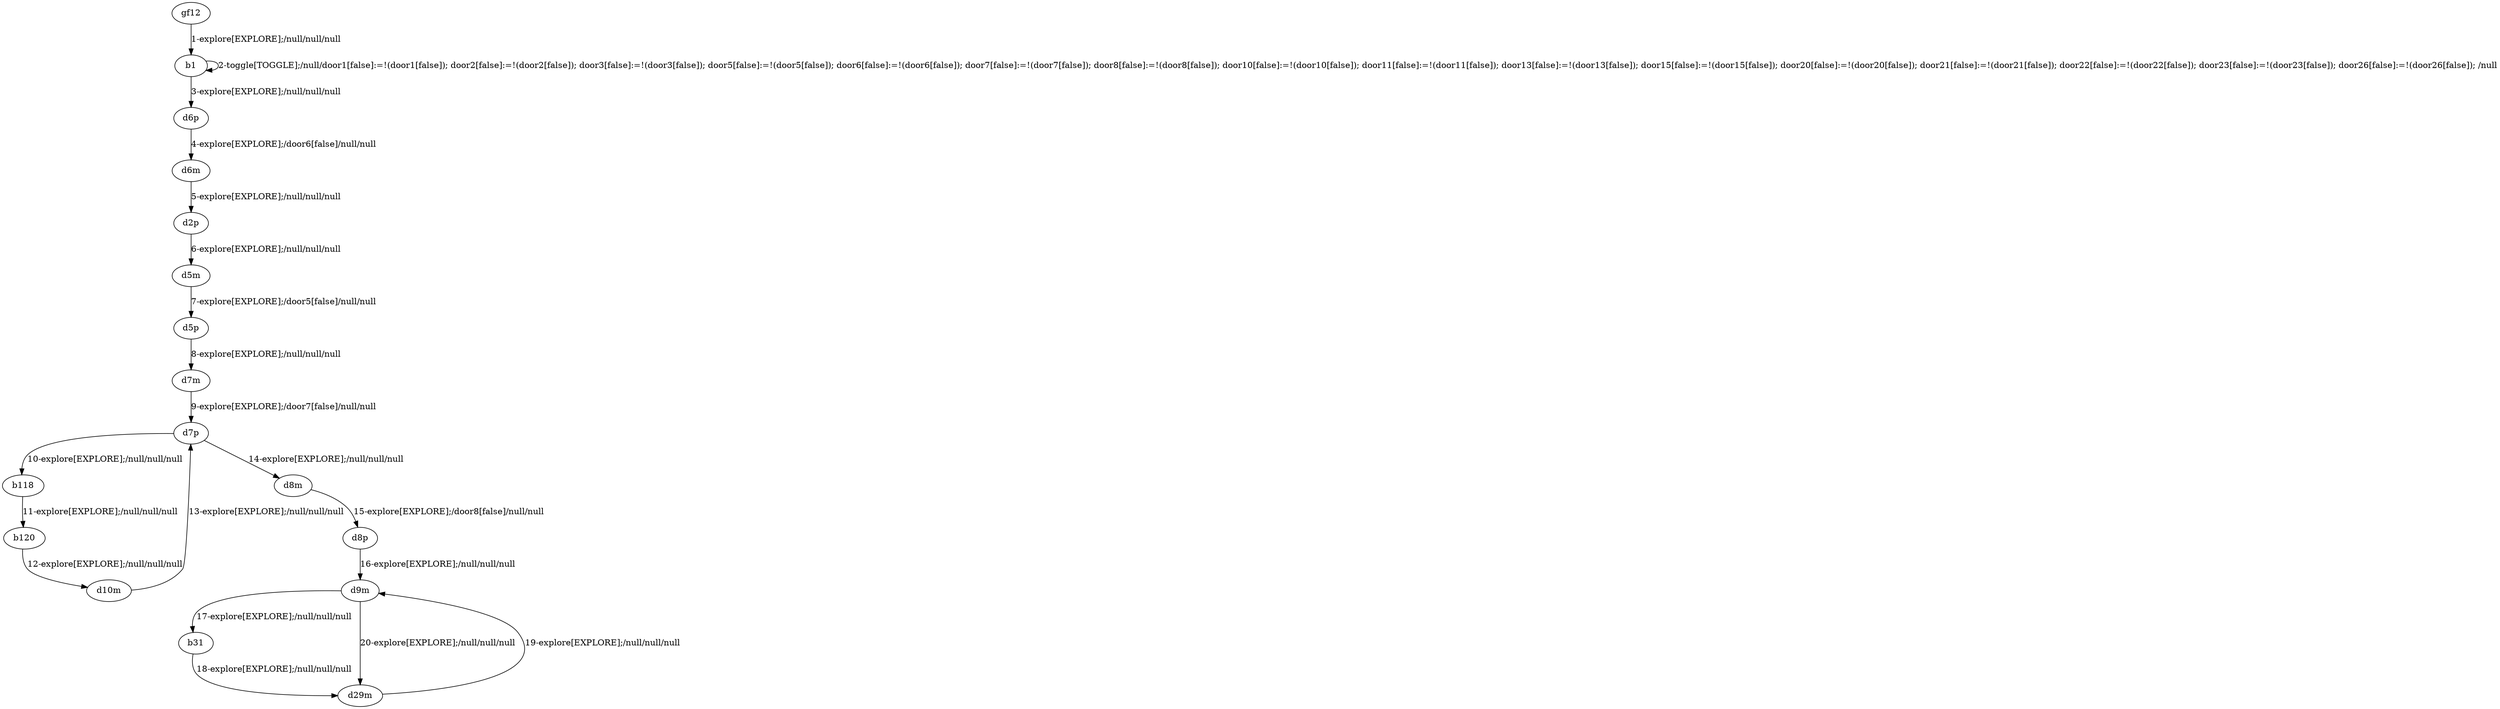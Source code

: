 # Total number of goals covered by this test: 1
# b118 --> b120

digraph g {
"gf12" -> "b1" [label = "1-explore[EXPLORE];/null/null/null"];
"b1" -> "b1" [label = "2-toggle[TOGGLE];/null/door1[false]:=!(door1[false]); door2[false]:=!(door2[false]); door3[false]:=!(door3[false]); door5[false]:=!(door5[false]); door6[false]:=!(door6[false]); door7[false]:=!(door7[false]); door8[false]:=!(door8[false]); door10[false]:=!(door10[false]); door11[false]:=!(door11[false]); door13[false]:=!(door13[false]); door15[false]:=!(door15[false]); door20[false]:=!(door20[false]); door21[false]:=!(door21[false]); door22[false]:=!(door22[false]); door23[false]:=!(door23[false]); door26[false]:=!(door26[false]); /null"];
"b1" -> "d6p" [label = "3-explore[EXPLORE];/null/null/null"];
"d6p" -> "d6m" [label = "4-explore[EXPLORE];/door6[false]/null/null"];
"d6m" -> "d2p" [label = "5-explore[EXPLORE];/null/null/null"];
"d2p" -> "d5m" [label = "6-explore[EXPLORE];/null/null/null"];
"d5m" -> "d5p" [label = "7-explore[EXPLORE];/door5[false]/null/null"];
"d5p" -> "d7m" [label = "8-explore[EXPLORE];/null/null/null"];
"d7m" -> "d7p" [label = "9-explore[EXPLORE];/door7[false]/null/null"];
"d7p" -> "b118" [label = "10-explore[EXPLORE];/null/null/null"];
"b118" -> "b120" [label = "11-explore[EXPLORE];/null/null/null"];
"b120" -> "d10m" [label = "12-explore[EXPLORE];/null/null/null"];
"d10m" -> "d7p" [label = "13-explore[EXPLORE];/null/null/null"];
"d7p" -> "d8m" [label = "14-explore[EXPLORE];/null/null/null"];
"d8m" -> "d8p" [label = "15-explore[EXPLORE];/door8[false]/null/null"];
"d8p" -> "d9m" [label = "16-explore[EXPLORE];/null/null/null"];
"d9m" -> "b31" [label = "17-explore[EXPLORE];/null/null/null"];
"b31" -> "d29m" [label = "18-explore[EXPLORE];/null/null/null"];
"d29m" -> "d9m" [label = "19-explore[EXPLORE];/null/null/null"];
"d9m" -> "d29m" [label = "20-explore[EXPLORE];/null/null/null"];
}